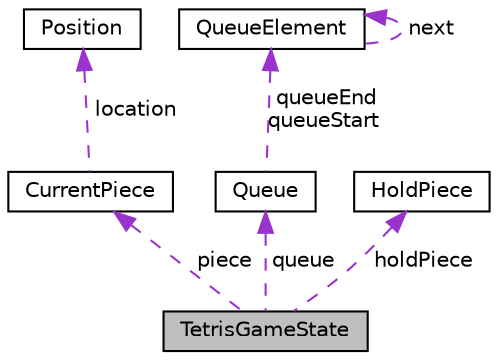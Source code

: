 digraph "TetrisGameState"
{
 // LATEX_PDF_SIZE
  edge [fontname="Helvetica",fontsize="10",labelfontname="Helvetica",labelfontsize="10"];
  node [fontname="Helvetica",fontsize="10",shape=record];
  Node1 [label="TetrisGameState",height=0.2,width=0.4,color="black", fillcolor="grey75", style="filled", fontcolor="black",tooltip="Represents the complete state of a Tetris game."];
  Node2 -> Node1 [dir="back",color="darkorchid3",fontsize="10",style="dashed",label=" piece" ,fontname="Helvetica"];
  Node2 [label="CurrentPiece",height=0.2,width=0.4,color="black", fillcolor="white", style="filled",URL="$structCurrentPiece.html",tooltip="Represents the currently active Tetris piece."];
  Node3 -> Node2 [dir="back",color="darkorchid3",fontsize="10",style="dashed",label=" location" ,fontname="Helvetica"];
  Node3 [label="Position",height=0.2,width=0.4,color="black", fillcolor="white", style="filled",URL="$structPosition.html",tooltip="Represents a position on the Tetris game board."];
  Node4 -> Node1 [dir="back",color="darkorchid3",fontsize="10",style="dashed",label=" queue" ,fontname="Helvetica"];
  Node4 [label="Queue",height=0.2,width=0.4,color="black", fillcolor="white", style="filled",URL="$structQueue.html",tooltip="Represents the queue of Tetris pieces."];
  Node5 -> Node4 [dir="back",color="darkorchid3",fontsize="10",style="dashed",label=" queueEnd\nqueueStart" ,fontname="Helvetica"];
  Node5 [label="QueueElement",height=0.2,width=0.4,color="black", fillcolor="white", style="filled",URL="$structQueueElement.html",tooltip="Represents an element in the queue."];
  Node5 -> Node5 [dir="back",color="darkorchid3",fontsize="10",style="dashed",label=" next" ,fontname="Helvetica"];
  Node6 -> Node1 [dir="back",color="darkorchid3",fontsize="10",style="dashed",label=" holdPiece" ,fontname="Helvetica"];
  Node6 [label="HoldPiece",height=0.2,width=0.4,color="black", fillcolor="white", style="filled",URL="$structHoldPiece.html",tooltip="Represents the Tetris piece held in reserve."];
}
